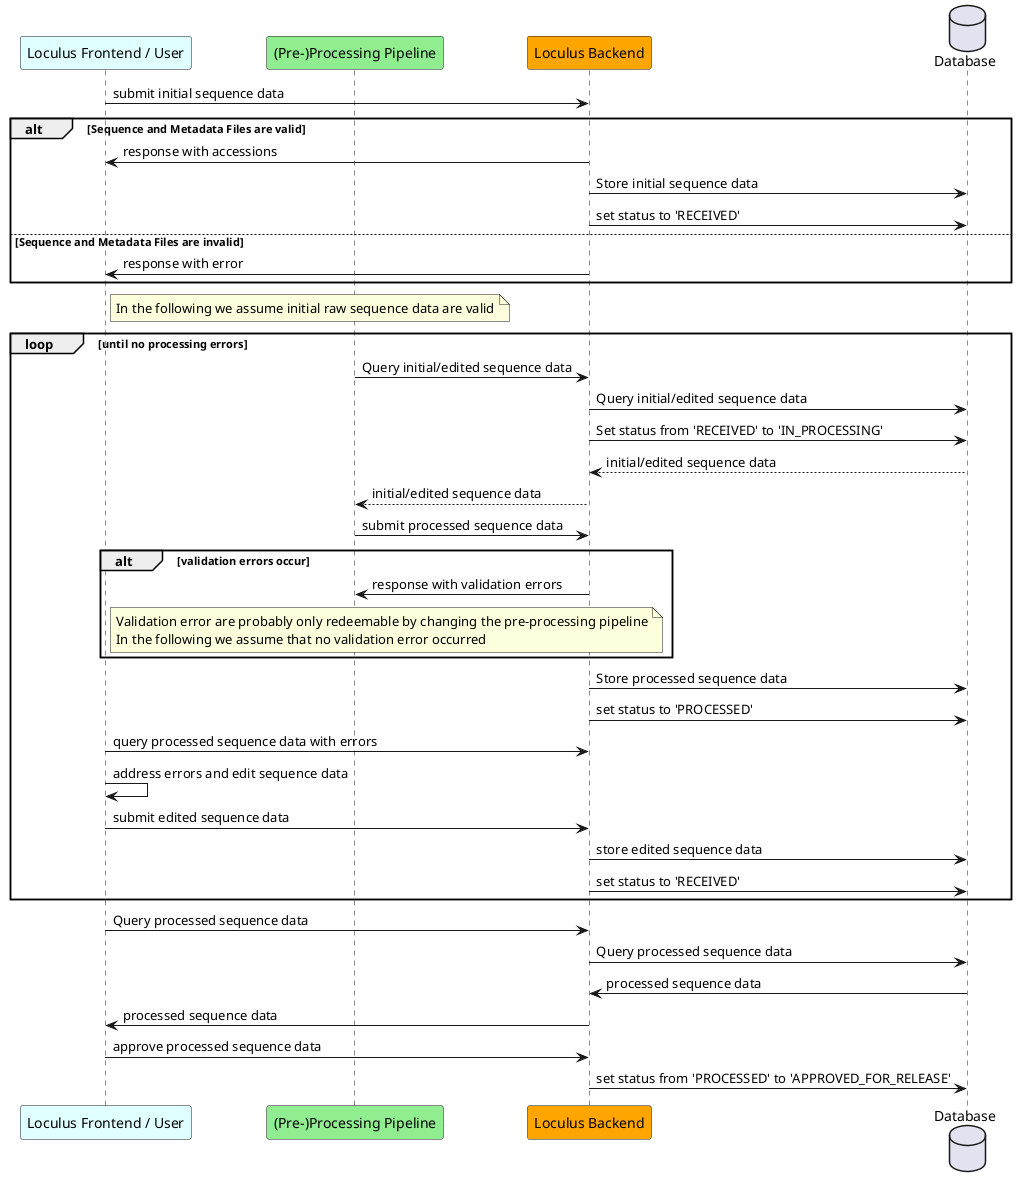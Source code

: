 @startuml
    participant "Loculus Frontend / User" as frontend #LightCyan
    participant "(Pre-)Processing Pipeline" as processing #LightGreen
    participant "Loculus Backend" as backend #Orange
    database "Database" as DB

    frontend -> backend: submit initial sequence data
    alt Sequence and Metadata Files are valid
        backend -> frontend: response with accessions
        backend -> DB: Store initial sequence data
        backend -> DB: set status to 'RECEIVED'
    else Sequence and Metadata Files are invalid
        backend -> frontend: response with error
    end

   note right of frontend
      In the following we assume initial raw sequence data are valid
   end note

    loop until no processing errors

        processing -> backend: Query initial/edited sequence data
        backend -> DB: Query initial/edited sequence data
        backend -> DB: Set status from 'RECEIVED' to 'IN_PROCESSING'
        DB --> backend: initial/edited sequence data
        backend --> processing: initial/edited sequence data

        processing -> backend: submit processed sequence data
        alt validation errors occur
            backend -> processing: response with validation errors
             note right of frontend
                  Validation error are probably only redeemable by changing the pre-processing pipeline
                  In the following we assume that no validation error occurred
               end note
        end loop

        backend -> DB: Store processed sequence data
        backend -> DB: set status to 'PROCESSED'

        frontend -> backend: query processed sequence data with errors
        frontend -> frontend: address errors and edit sequence data

        frontend -> backend: submit edited sequence data
        backend -> DB: store edited sequence data
        backend -> DB: set status to 'RECEIVED'
    end loop


    frontend -> backend: Query processed sequence data
    backend -> DB: Query processed sequence data
    DB -> backend: processed sequence data
    backend -> frontend: processed sequence data

    frontend -> backend: approve processed sequence data
    backend -> DB: set status from 'PROCESSED' to 'APPROVED_FOR_RELEASE'

@enduml

